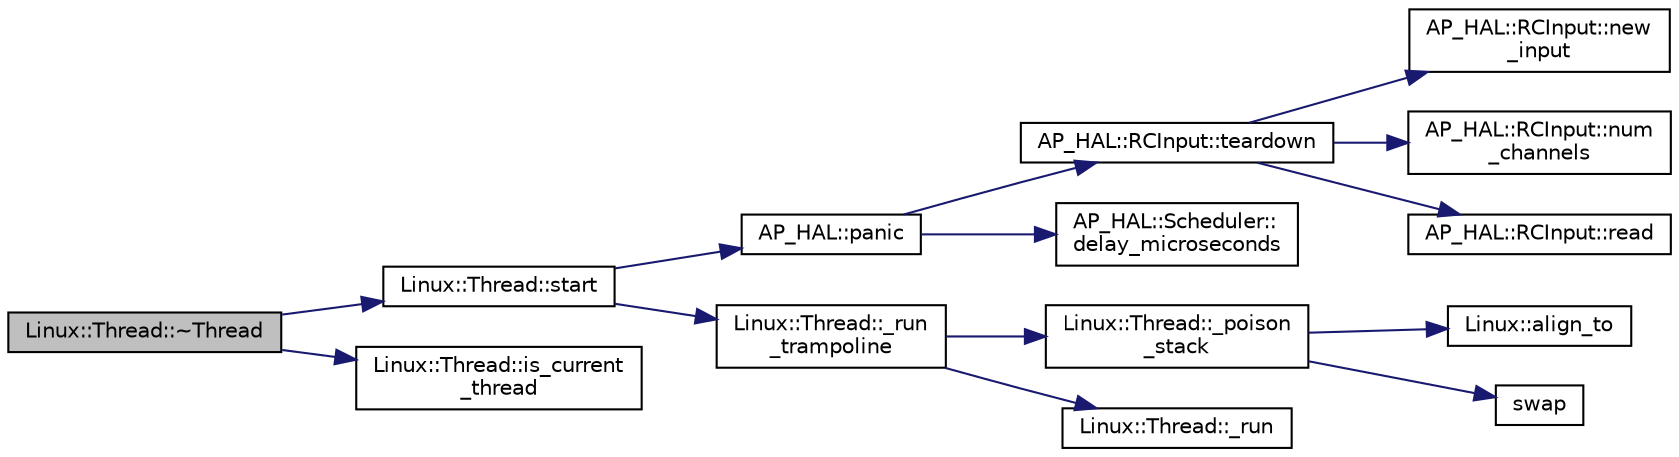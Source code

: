 digraph "Linux::Thread::~Thread"
{
 // INTERACTIVE_SVG=YES
  edge [fontname="Helvetica",fontsize="10",labelfontname="Helvetica",labelfontsize="10"];
  node [fontname="Helvetica",fontsize="10",shape=record];
  rankdir="LR";
  Node1 [label="Linux::Thread::~Thread",height=0.2,width=0.4,color="black", fillcolor="grey75", style="filled", fontcolor="black"];
  Node1 -> Node2 [color="midnightblue",fontsize="10",style="solid",fontname="Helvetica"];
  Node2 [label="Linux::Thread::start",height=0.2,width=0.4,color="black", fillcolor="white", style="filled",URL="$classLinux_1_1Thread.html#a0d768b661886d6ef463a19d01f02fd3f"];
  Node2 -> Node3 [color="midnightblue",fontsize="10",style="solid",fontname="Helvetica"];
  Node3 [label="AP_HAL::panic",height=0.2,width=0.4,color="black", fillcolor="white", style="filled",URL="$namespaceAP__HAL.html#a71832f03d849a0c088f04fc98d3c8143"];
  Node3 -> Node4 [color="midnightblue",fontsize="10",style="solid",fontname="Helvetica"];
  Node4 [label="AP_HAL::RCInput::teardown",height=0.2,width=0.4,color="black", fillcolor="white", style="filled",URL="$classAP__HAL_1_1RCInput.html#a2bea13d38f2b9ae8bf5193a3a69f0a31"];
  Node4 -> Node5 [color="midnightblue",fontsize="10",style="solid",fontname="Helvetica"];
  Node5 [label="AP_HAL::RCInput::new\l_input",height=0.2,width=0.4,color="black", fillcolor="white", style="filled",URL="$classAP__HAL_1_1RCInput.html#aee1fade33080edef83dd7db0fad0f7da"];
  Node4 -> Node6 [color="midnightblue",fontsize="10",style="solid",fontname="Helvetica"];
  Node6 [label="AP_HAL::RCInput::num\l_channels",height=0.2,width=0.4,color="black", fillcolor="white", style="filled",URL="$classAP__HAL_1_1RCInput.html#ae55f959c6115c1f41783af3a2b6c4fcd"];
  Node4 -> Node7 [color="midnightblue",fontsize="10",style="solid",fontname="Helvetica"];
  Node7 [label="AP_HAL::RCInput::read",height=0.2,width=0.4,color="black", fillcolor="white", style="filled",URL="$classAP__HAL_1_1RCInput.html#a078fd7e6d2e6a899009ec674a8e03498"];
  Node3 -> Node8 [color="midnightblue",fontsize="10",style="solid",fontname="Helvetica"];
  Node8 [label="AP_HAL::Scheduler::\ldelay_microseconds",height=0.2,width=0.4,color="black", fillcolor="white", style="filled",URL="$classAP__HAL_1_1Scheduler.html#a78c4f1b1f192ac1c99544b6cc8f099b0"];
  Node2 -> Node9 [color="midnightblue",fontsize="10",style="solid",fontname="Helvetica"];
  Node9 [label="Linux::Thread::_run\l_trampoline",height=0.2,width=0.4,color="black", fillcolor="white", style="filled",URL="$classLinux_1_1Thread.html#a18067b247d564909ee4e17494be5116f"];
  Node9 -> Node10 [color="midnightblue",fontsize="10",style="solid",fontname="Helvetica"];
  Node10 [label="Linux::Thread::_poison\l_stack",height=0.2,width=0.4,color="black", fillcolor="white", style="filled",URL="$classLinux_1_1Thread.html#a18e058f2fff1d040f82725cdd03278c1"];
  Node10 -> Node11 [color="midnightblue",fontsize="10",style="solid",fontname="Helvetica"];
  Node11 [label="Linux::align_to",height=0.2,width=0.4,color="black", fillcolor="white", style="filled",URL="$namespaceLinux.html#aa34987ac24945c9252dbe37e6769381e"];
  Node10 -> Node12 [color="midnightblue",fontsize="10",style="solid",fontname="Helvetica"];
  Node12 [label="swap",height=0.2,width=0.4,color="black", fillcolor="white", style="filled",URL="$matrix__alg_8cpp.html#a4ae7bd9da0bae1b05a7c352df26008ff"];
  Node9 -> Node13 [color="midnightblue",fontsize="10",style="solid",fontname="Helvetica"];
  Node13 [label="Linux::Thread::_run",height=0.2,width=0.4,color="black", fillcolor="white", style="filled",URL="$classLinux_1_1Thread.html#accef76b1c9d5096cd4a16c679d3b6ff3"];
  Node1 -> Node14 [color="midnightblue",fontsize="10",style="solid",fontname="Helvetica"];
  Node14 [label="Linux::Thread::is_current\l_thread",height=0.2,width=0.4,color="black", fillcolor="white", style="filled",URL="$classLinux_1_1Thread.html#a84af841cd91b566258c055e12a64bd91"];
}
